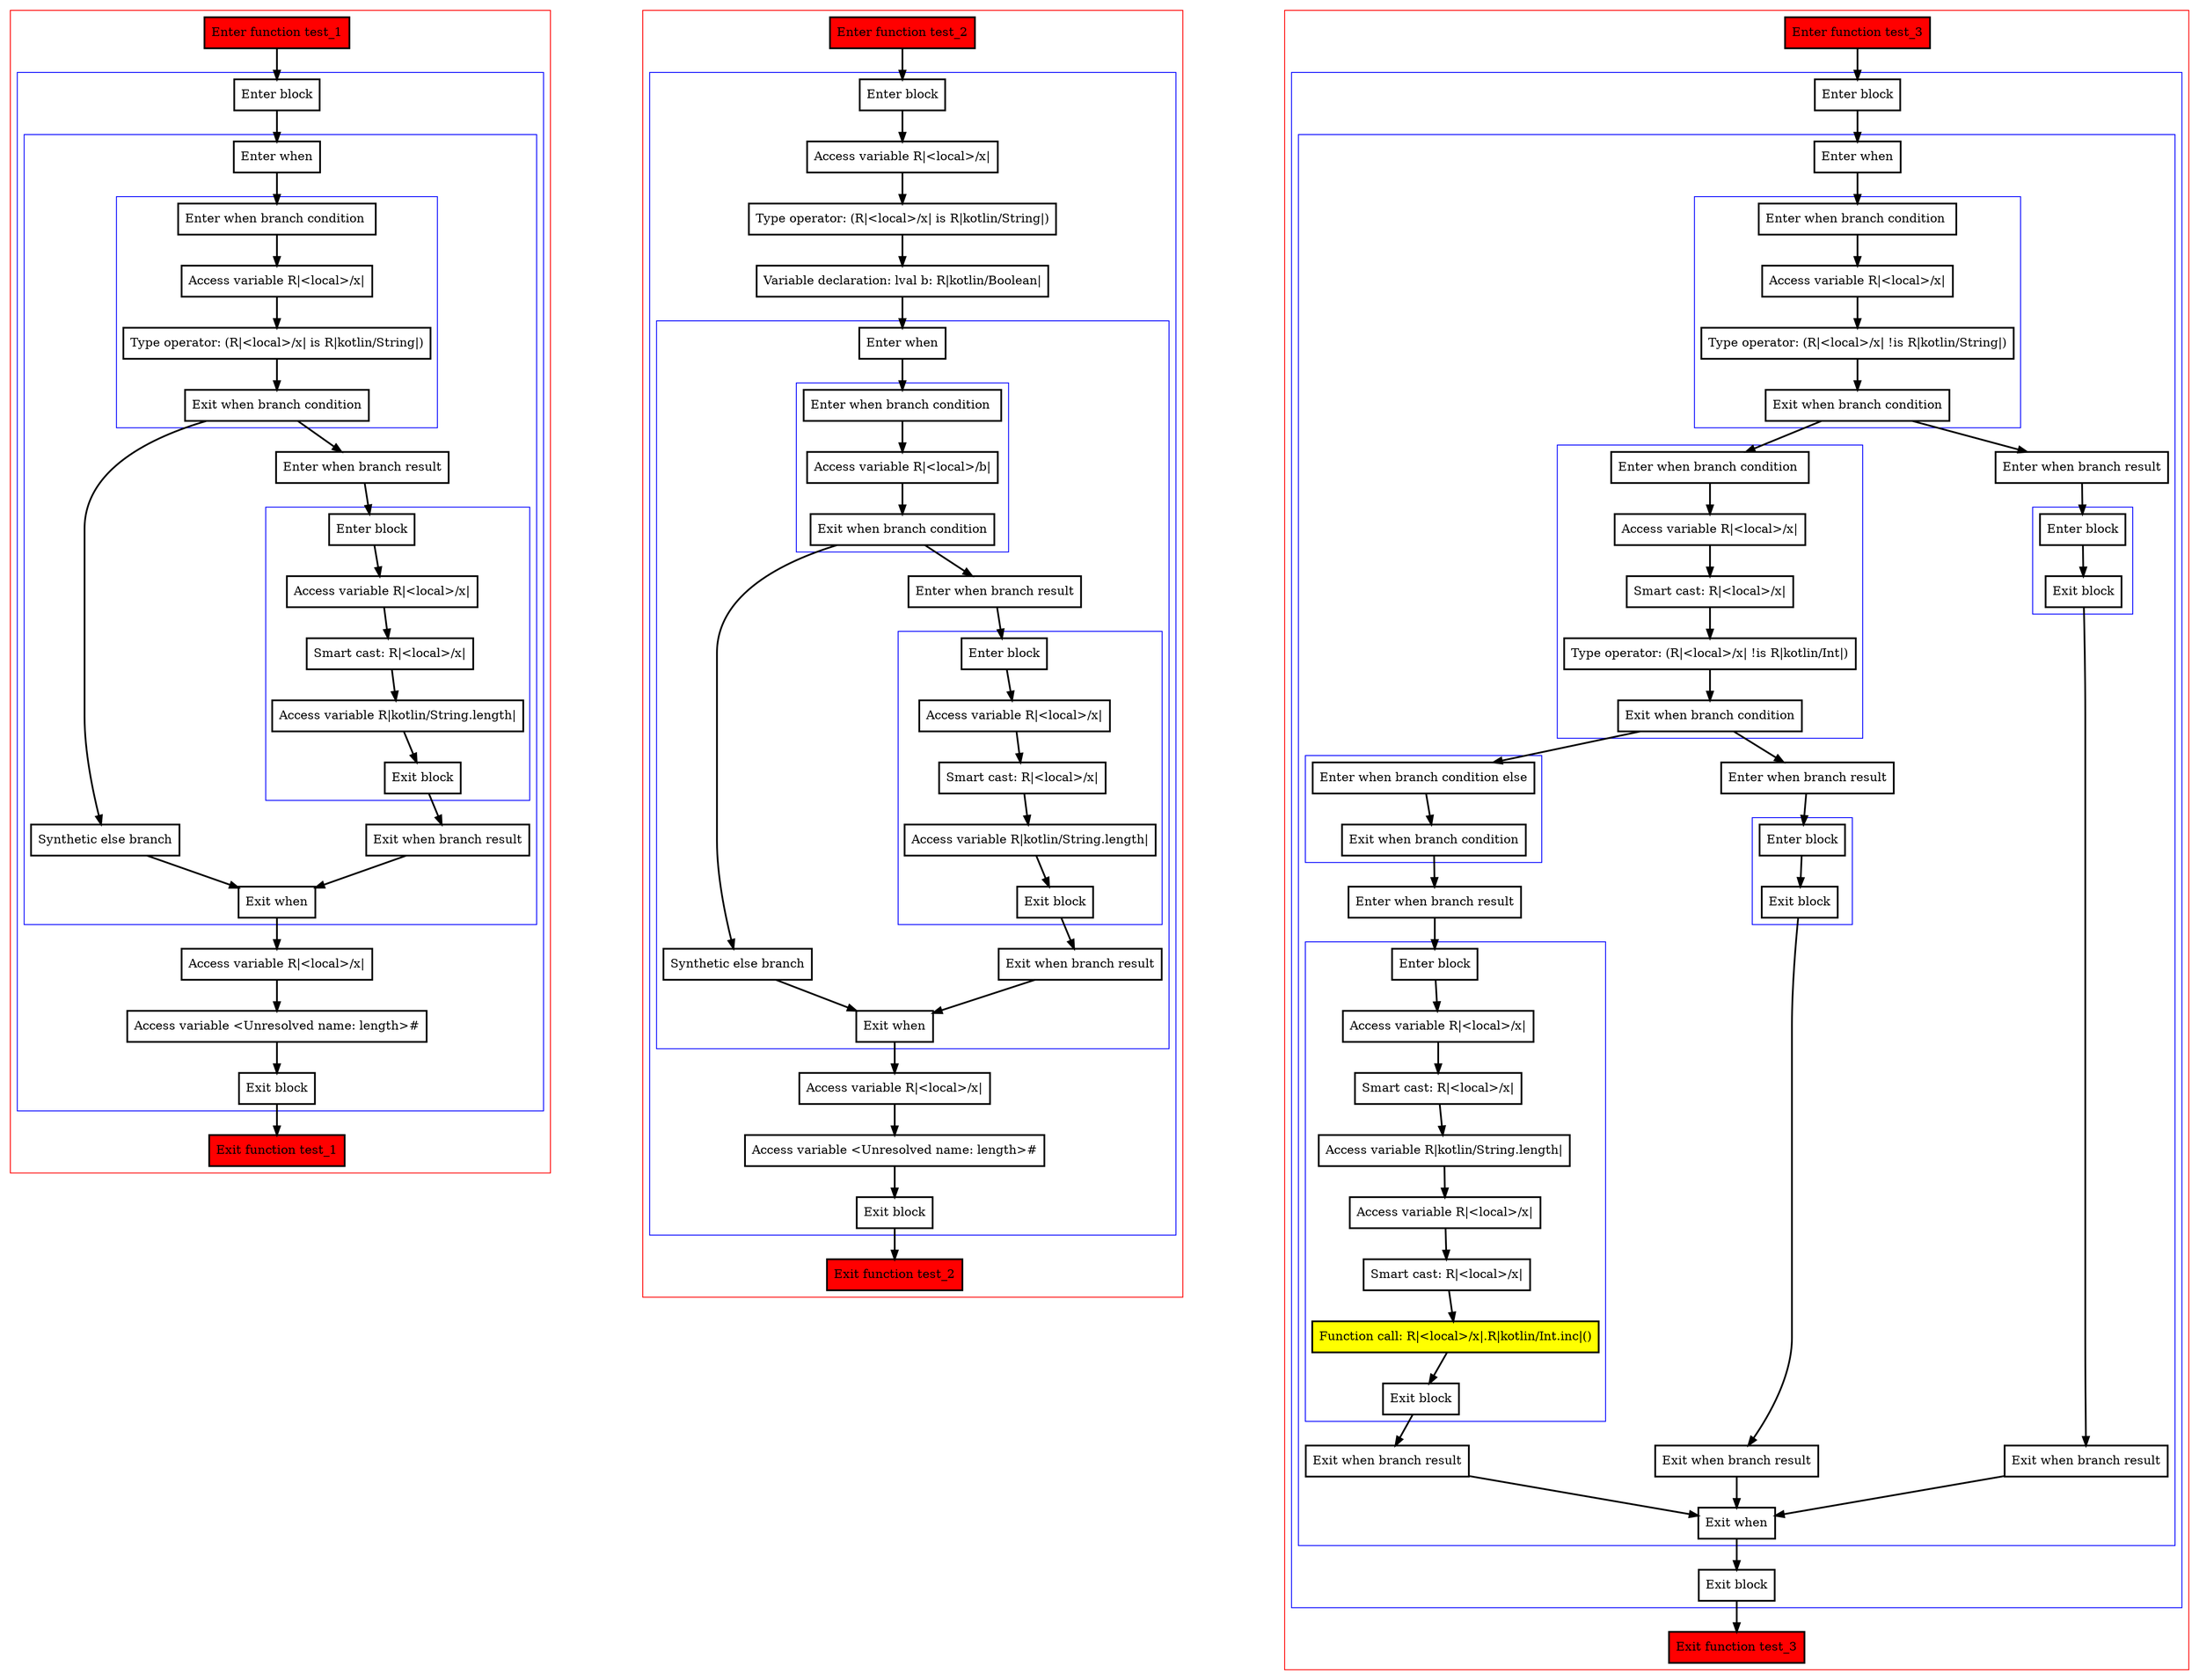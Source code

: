 digraph simpleIf_kt {
    graph [nodesep=3]
    node [shape=box penwidth=2]
    edge [penwidth=2]

    subgraph cluster_0 {
        color=red
        0 [label="Enter function test_1" style="filled" fillcolor=red];
        subgraph cluster_1 {
            color=blue
            1 [label="Enter block"];
            subgraph cluster_2 {
                color=blue
                2 [label="Enter when"];
                subgraph cluster_3 {
                    color=blue
                    3 [label="Enter when branch condition "];
                    4 [label="Access variable R|<local>/x|"];
                    5 [label="Type operator: (R|<local>/x| is R|kotlin/String|)"];
                    6 [label="Exit when branch condition"];
                }
                7 [label="Synthetic else branch"];
                8 [label="Enter when branch result"];
                subgraph cluster_4 {
                    color=blue
                    9 [label="Enter block"];
                    10 [label="Access variable R|<local>/x|"];
                    11 [label="Smart cast: R|<local>/x|"];
                    12 [label="Access variable R|kotlin/String.length|"];
                    13 [label="Exit block"];
                }
                14 [label="Exit when branch result"];
                15 [label="Exit when"];
            }
            16 [label="Access variable R|<local>/x|"];
            17 [label="Access variable <Unresolved name: length>#"];
            18 [label="Exit block"];
        }
        19 [label="Exit function test_1" style="filled" fillcolor=red];
    }
    0 -> {1};
    1 -> {2};
    2 -> {3};
    3 -> {4};
    4 -> {5};
    5 -> {6};
    6 -> {8 7};
    7 -> {15};
    8 -> {9};
    9 -> {10};
    10 -> {11};
    11 -> {12};
    12 -> {13};
    13 -> {14};
    14 -> {15};
    15 -> {16};
    16 -> {17};
    17 -> {18};
    18 -> {19};

    subgraph cluster_5 {
        color=red
        20 [label="Enter function test_2" style="filled" fillcolor=red];
        subgraph cluster_6 {
            color=blue
            21 [label="Enter block"];
            22 [label="Access variable R|<local>/x|"];
            23 [label="Type operator: (R|<local>/x| is R|kotlin/String|)"];
            24 [label="Variable declaration: lval b: R|kotlin/Boolean|"];
            subgraph cluster_7 {
                color=blue
                25 [label="Enter when"];
                subgraph cluster_8 {
                    color=blue
                    26 [label="Enter when branch condition "];
                    27 [label="Access variable R|<local>/b|"];
                    28 [label="Exit when branch condition"];
                }
                29 [label="Synthetic else branch"];
                30 [label="Enter when branch result"];
                subgraph cluster_9 {
                    color=blue
                    31 [label="Enter block"];
                    32 [label="Access variable R|<local>/x|"];
                    33 [label="Smart cast: R|<local>/x|"];
                    34 [label="Access variable R|kotlin/String.length|"];
                    35 [label="Exit block"];
                }
                36 [label="Exit when branch result"];
                37 [label="Exit when"];
            }
            38 [label="Access variable R|<local>/x|"];
            39 [label="Access variable <Unresolved name: length>#"];
            40 [label="Exit block"];
        }
        41 [label="Exit function test_2" style="filled" fillcolor=red];
    }
    20 -> {21};
    21 -> {22};
    22 -> {23};
    23 -> {24};
    24 -> {25};
    25 -> {26};
    26 -> {27};
    27 -> {28};
    28 -> {30 29};
    29 -> {37};
    30 -> {31};
    31 -> {32};
    32 -> {33};
    33 -> {34};
    34 -> {35};
    35 -> {36};
    36 -> {37};
    37 -> {38};
    38 -> {39};
    39 -> {40};
    40 -> {41};

    subgraph cluster_10 {
        color=red
        42 [label="Enter function test_3" style="filled" fillcolor=red];
        subgraph cluster_11 {
            color=blue
            43 [label="Enter block"];
            subgraph cluster_12 {
                color=blue
                44 [label="Enter when"];
                subgraph cluster_13 {
                    color=blue
                    45 [label="Enter when branch condition "];
                    46 [label="Access variable R|<local>/x|"];
                    47 [label="Type operator: (R|<local>/x| !is R|kotlin/String|)"];
                    48 [label="Exit when branch condition"];
                }
                subgraph cluster_14 {
                    color=blue
                    49 [label="Enter when branch condition "];
                    50 [label="Access variable R|<local>/x|"];
                    51 [label="Smart cast: R|<local>/x|"];
                    52 [label="Type operator: (R|<local>/x| !is R|kotlin/Int|)"];
                    53 [label="Exit when branch condition"];
                }
                subgraph cluster_15 {
                    color=blue
                    54 [label="Enter when branch condition else"];
                    55 [label="Exit when branch condition"];
                }
                56 [label="Enter when branch result"];
                subgraph cluster_16 {
                    color=blue
                    57 [label="Enter block"];
                    58 [label="Access variable R|<local>/x|"];
                    59 [label="Smart cast: R|<local>/x|"];
                    60 [label="Access variable R|kotlin/String.length|"];
                    61 [label="Access variable R|<local>/x|"];
                    62 [label="Smart cast: R|<local>/x|"];
                    63 [label="Function call: R|<local>/x|.R|kotlin/Int.inc|()" style="filled" fillcolor=yellow];
                    64 [label="Exit block"];
                }
                65 [label="Exit when branch result"];
                66 [label="Enter when branch result"];
                subgraph cluster_17 {
                    color=blue
                    67 [label="Enter block"];
                    68 [label="Exit block"];
                }
                69 [label="Exit when branch result"];
                70 [label="Enter when branch result"];
                subgraph cluster_18 {
                    color=blue
                    71 [label="Enter block"];
                    72 [label="Exit block"];
                }
                73 [label="Exit when branch result"];
                74 [label="Exit when"];
            }
            75 [label="Exit block"];
        }
        76 [label="Exit function test_3" style="filled" fillcolor=red];
    }
    42 -> {43};
    43 -> {44};
    44 -> {45};
    45 -> {46};
    46 -> {47};
    47 -> {48};
    48 -> {70 49};
    49 -> {50};
    50 -> {51};
    51 -> {52};
    52 -> {53};
    53 -> {66 54};
    54 -> {55};
    55 -> {56};
    56 -> {57};
    57 -> {58};
    58 -> {59};
    59 -> {60};
    60 -> {61};
    61 -> {62};
    62 -> {63};
    63 -> {64};
    64 -> {65};
    65 -> {74};
    66 -> {67};
    67 -> {68};
    68 -> {69};
    69 -> {74};
    70 -> {71};
    71 -> {72};
    72 -> {73};
    73 -> {74};
    74 -> {75};
    75 -> {76};

}
